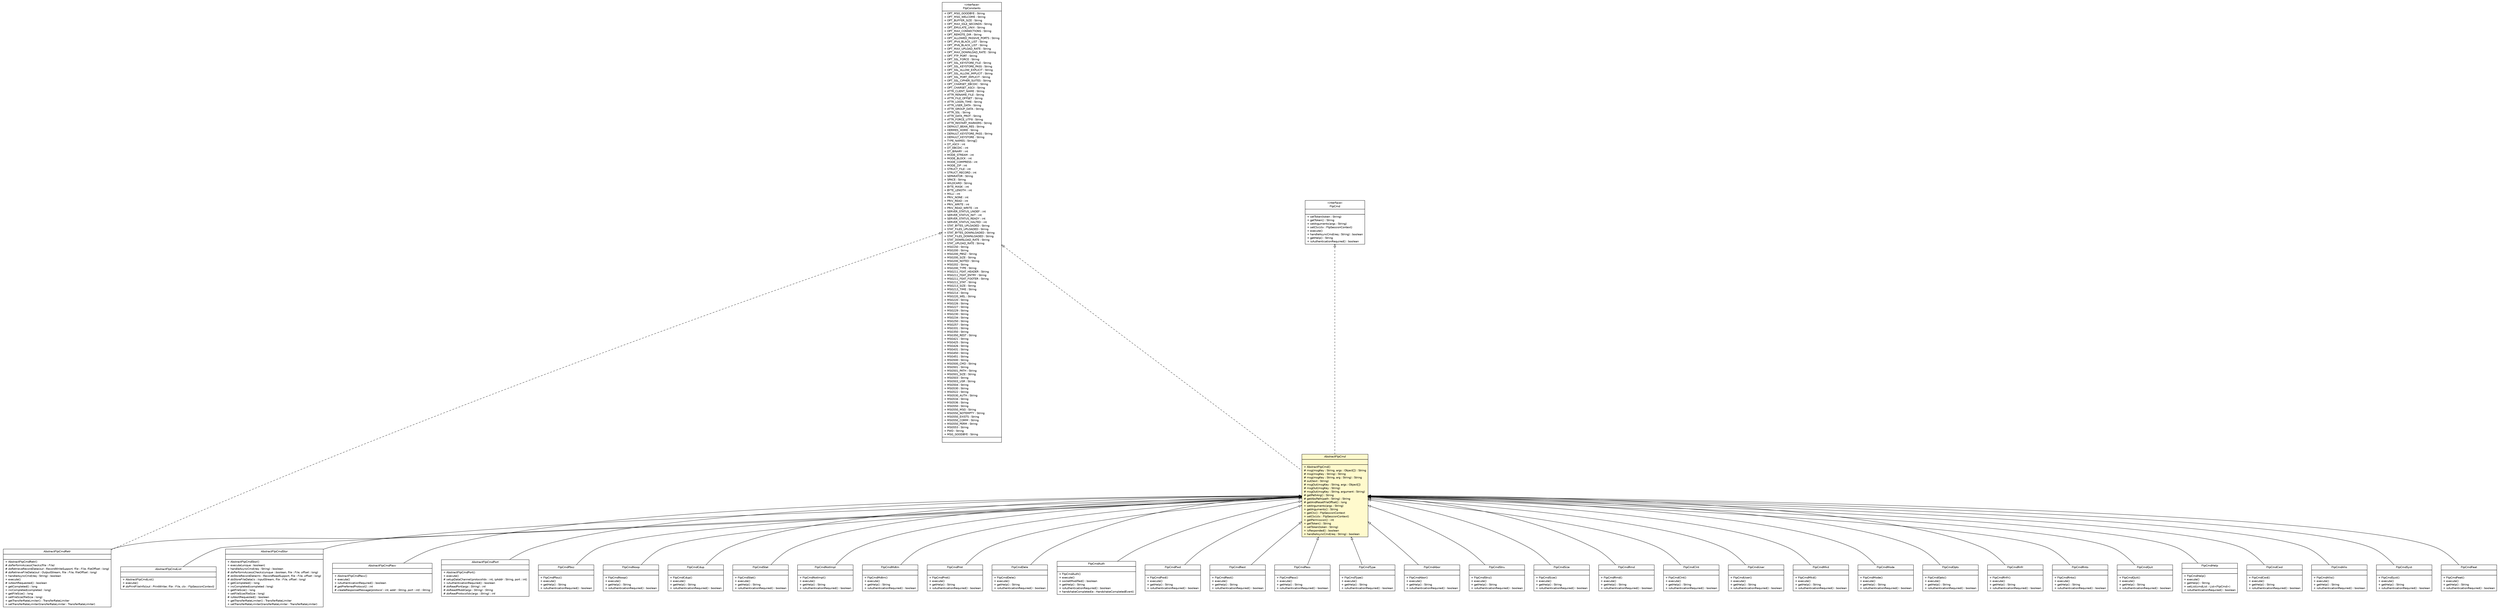 #!/usr/local/bin/dot
#
# Class diagram 
# Generated by UMLGraph version 5.1 (http://www.umlgraph.org/)
#

digraph G {
	edge [fontname="Helvetica",fontsize=10,labelfontname="Helvetica",labelfontsize=10];
	node [fontname="Helvetica",fontsize=10,shape=plaintext];
	nodesep=0.25;
	ranksep=0.5;
	// com.apporiented.hermesftp.common.FtpConstants
	c9858 [label=<<table title="com.apporiented.hermesftp.common.FtpConstants" border="0" cellborder="1" cellspacing="0" cellpadding="2" port="p" href="../common/FtpConstants.html">
		<tr><td><table border="0" cellspacing="0" cellpadding="1">
<tr><td align="center" balign="center"> &#171;interface&#187; </td></tr>
<tr><td align="center" balign="center"> FtpConstants </td></tr>
		</table></td></tr>
		<tr><td><table border="0" cellspacing="0" cellpadding="1">
<tr><td align="left" balign="left"> + OPT_MSG_GOODBYE : String </td></tr>
<tr><td align="left" balign="left"> + OPT_MSG_WELCOME : String </td></tr>
<tr><td align="left" balign="left"> + OPT_BUFFER_SIZE : String </td></tr>
<tr><td align="left" balign="left"> + OPT_MAX_IDLE_SECONDS : String </td></tr>
<tr><td align="left" balign="left"> + OPT_EMULATE_UNIX : String </td></tr>
<tr><td align="left" balign="left"> + OPT_MAX_CONNECTIONS : String </td></tr>
<tr><td align="left" balign="left"> + OPT_REMOTE_DIR : String </td></tr>
<tr><td align="left" balign="left"> + OPT_ALLOWED_PASSIVE_PORTS : String </td></tr>
<tr><td align="left" balign="left"> + OPT_IPV4_BLACK_LIST : String </td></tr>
<tr><td align="left" balign="left"> + OPT_IPV6_BLACK_LIST : String </td></tr>
<tr><td align="left" balign="left"> + OPT_MAX_UPLOAD_RATE : String </td></tr>
<tr><td align="left" balign="left"> + OPT_MAX_DOWNLOAD_RATE : String </td></tr>
<tr><td align="left" balign="left"> + OPT_FTP_PORT : String </td></tr>
<tr><td align="left" balign="left"> + OPT_SSL_FORCE : String </td></tr>
<tr><td align="left" balign="left"> + OPT_SSL_KEYSTORE_FILE : String </td></tr>
<tr><td align="left" balign="left"> + OPT_SSL_KEYSTORE_PASS : String </td></tr>
<tr><td align="left" balign="left"> + OPT_SSL_ALLOW_EXPLICIT : String </td></tr>
<tr><td align="left" balign="left"> + OPT_SSL_ALLOW_IMPLICIT : String </td></tr>
<tr><td align="left" balign="left"> + OPT_SSL_PORT_IMPLICIT : String </td></tr>
<tr><td align="left" balign="left"> + OPT_SSL_CIPHER_SUITES : String </td></tr>
<tr><td align="left" balign="left"> + OPT_CHARSET_EBCDIC : String </td></tr>
<tr><td align="left" balign="left"> + OPT_CHARSET_ASCII : String </td></tr>
<tr><td align="left" balign="left"> + ATTR_CLIENT_NAME : String </td></tr>
<tr><td align="left" balign="left"> + ATTR_RENAME_FILE : String </td></tr>
<tr><td align="left" balign="left"> + ATTR_FILE_OFFSET : String </td></tr>
<tr><td align="left" balign="left"> + ATTR_LOGIN_TIME : String </td></tr>
<tr><td align="left" balign="left"> + ATTR_USER_DATA : String </td></tr>
<tr><td align="left" balign="left"> + ATTR_GROUP_DATA : String </td></tr>
<tr><td align="left" balign="left"> + ATTR_SSL : String </td></tr>
<tr><td align="left" balign="left"> + ATTR_DATA_PROT : String </td></tr>
<tr><td align="left" balign="left"> + ATTR_FORCE_UTF8 : String </td></tr>
<tr><td align="left" balign="left"> + ATTR_RESTART_MARKERS : String </td></tr>
<tr><td align="left" balign="left"> + DEFAULT_BEAN_RES : String </td></tr>
<tr><td align="left" balign="left"> + HERMES_HOME : String </td></tr>
<tr><td align="left" balign="left"> + DEFAULT_KEYSTORE_PASS : String </td></tr>
<tr><td align="left" balign="left"> + DEFAULT_KEYSTORE : String </td></tr>
<tr><td align="left" balign="left"> + TYPE_NAMES : String[] </td></tr>
<tr><td align="left" balign="left"> + DT_ASCII : int </td></tr>
<tr><td align="left" balign="left"> + DT_EBCDIC : int </td></tr>
<tr><td align="left" balign="left"> + DT_BINARY : int </td></tr>
<tr><td align="left" balign="left"> + MODE_STREAM : int </td></tr>
<tr><td align="left" balign="left"> + MODE_BLOCK : int </td></tr>
<tr><td align="left" balign="left"> + MODE_COMPRESS : int </td></tr>
<tr><td align="left" balign="left"> + MODE_ZIP : int </td></tr>
<tr><td align="left" balign="left"> + STRUCT_FILE : int </td></tr>
<tr><td align="left" balign="left"> + STRUCT_RECORD : int </td></tr>
<tr><td align="left" balign="left"> + SEPARATOR : String </td></tr>
<tr><td align="left" balign="left"> + SPACE : String </td></tr>
<tr><td align="left" balign="left"> + WILDCARD : String </td></tr>
<tr><td align="left" balign="left"> + BYTE_MASK : int </td></tr>
<tr><td align="left" balign="left"> + BYTE_LENGTH : int </td></tr>
<tr><td align="left" balign="left"> + MILLI : int </td></tr>
<tr><td align="left" balign="left"> + PRIV_NONE : int </td></tr>
<tr><td align="left" balign="left"> + PRIV_READ : int </td></tr>
<tr><td align="left" balign="left"> + PRIV_WRITE : int </td></tr>
<tr><td align="left" balign="left"> + PRIV_READ_WRITE : int </td></tr>
<tr><td align="left" balign="left"> + SERVER_STATUS_UNDEF : int </td></tr>
<tr><td align="left" balign="left"> + SERVER_STATUS_INIT : int </td></tr>
<tr><td align="left" balign="left"> + SERVER_STATUS_READY : int </td></tr>
<tr><td align="left" balign="left"> + SERVER_STATUS_HALTED : int </td></tr>
<tr><td align="left" balign="left"> + STAT_BYTES_UPLOADED : String </td></tr>
<tr><td align="left" balign="left"> + STAT_FILES_UPLOADED : String </td></tr>
<tr><td align="left" balign="left"> + STAT_BYTES_DOWNLOADED : String </td></tr>
<tr><td align="left" balign="left"> + STAT_FILES_DOWNLOADED : String </td></tr>
<tr><td align="left" balign="left"> + STAT_DOWNLOAD_RATE : String </td></tr>
<tr><td align="left" balign="left"> + STAT_UPLOAD_RATE : String </td></tr>
<tr><td align="left" balign="left"> + MSG150 : String </td></tr>
<tr><td align="left" balign="left"> + MSG200 : String </td></tr>
<tr><td align="left" balign="left"> + MSG200_PBSZ : String </td></tr>
<tr><td align="left" balign="left"> + MSG200_SIZE : String </td></tr>
<tr><td align="left" balign="left"> + MSG200_NOTED : String </td></tr>
<tr><td align="left" balign="left"> + MSG202 : String </td></tr>
<tr><td align="left" balign="left"> + MSG200_TYPE : String </td></tr>
<tr><td align="left" balign="left"> + MSG211_FEAT_HEADER : String </td></tr>
<tr><td align="left" balign="left"> + MSG211_FEAT_ENTRY : String </td></tr>
<tr><td align="left" balign="left"> + MSG211_FEAT_FOOTER : String </td></tr>
<tr><td align="left" balign="left"> + MSG211_STAT : String </td></tr>
<tr><td align="left" balign="left"> + MSG213_SIZE : String </td></tr>
<tr><td align="left" balign="left"> + MSG213_TIME : String </td></tr>
<tr><td align="left" balign="left"> + MSG214 : String </td></tr>
<tr><td align="left" balign="left"> + MSG220_WEL : String </td></tr>
<tr><td align="left" balign="left"> + MSG220 : String </td></tr>
<tr><td align="left" balign="left"> + MSG226 : String </td></tr>
<tr><td align="left" balign="left"> + MSG227 : String </td></tr>
<tr><td align="left" balign="left"> + MSG229 : String </td></tr>
<tr><td align="left" balign="left"> + MSG230 : String </td></tr>
<tr><td align="left" balign="left"> + MSG234 : String </td></tr>
<tr><td align="left" balign="left"> + MSG250 : String </td></tr>
<tr><td align="left" balign="left"> + MSG257 : String </td></tr>
<tr><td align="left" balign="left"> + MSG331 : String </td></tr>
<tr><td align="left" balign="left"> + MSG350 : String </td></tr>
<tr><td align="left" balign="left"> + MSG350_REST : String </td></tr>
<tr><td align="left" balign="left"> + MSG421 : String </td></tr>
<tr><td align="left" balign="left"> + MSG425 : String </td></tr>
<tr><td align="left" balign="left"> + MSG426 : String </td></tr>
<tr><td align="left" balign="left"> + MSG431 : String </td></tr>
<tr><td align="left" balign="left"> + MSG450 : String </td></tr>
<tr><td align="left" balign="left"> + MSG451 : String </td></tr>
<tr><td align="left" balign="left"> + MSG500 : String </td></tr>
<tr><td align="left" balign="left"> + MSG500_CMD : String </td></tr>
<tr><td align="left" balign="left"> + MSG501 : String </td></tr>
<tr><td align="left" balign="left"> + MSG501_PATH : String </td></tr>
<tr><td align="left" balign="left"> + MSG501_SIZE : String </td></tr>
<tr><td align="left" balign="left"> + MSG503 : String </td></tr>
<tr><td align="left" balign="left"> + MSG503_USR : String </td></tr>
<tr><td align="left" balign="left"> + MSG504 : String </td></tr>
<tr><td align="left" balign="left"> + MSG530 : String </td></tr>
<tr><td align="left" balign="left"> + MSG522 : String </td></tr>
<tr><td align="left" balign="left"> + MSG530_AUTH : String </td></tr>
<tr><td align="left" balign="left"> + MSG534 : String </td></tr>
<tr><td align="left" balign="left"> + MSG536 : String </td></tr>
<tr><td align="left" balign="left"> + MSG550 : String </td></tr>
<tr><td align="left" balign="left"> + MSG550_MSG : String </td></tr>
<tr><td align="left" balign="left"> + MSG550_NOTEMPTY : String </td></tr>
<tr><td align="left" balign="left"> + MSG550_EXISTS : String </td></tr>
<tr><td align="left" balign="left"> + MSG550_COMM : String </td></tr>
<tr><td align="left" balign="left"> + MSG550_PERM : String </td></tr>
<tr><td align="left" balign="left"> + MSG553 : String </td></tr>
<tr><td align="left" balign="left"> + PWD : String </td></tr>
<tr><td align="left" balign="left"> + MSG_GOODBYE : String </td></tr>
		</table></td></tr>
		<tr><td><table border="0" cellspacing="0" cellpadding="1">
<tr><td align="left" balign="left">  </td></tr>
		</table></td></tr>
		</table>>, fontname="Helvetica", fontcolor="black", fontsize=10.0];
	// com.apporiented.hermesftp.cmd.AbstractFtpCmdList
	c9888 [label=<<table title="com.apporiented.hermesftp.cmd.AbstractFtpCmdList" border="0" cellborder="1" cellspacing="0" cellpadding="2" port="p" href="./AbstractFtpCmdList.html">
		<tr><td><table border="0" cellspacing="0" cellpadding="1">
<tr><td align="center" balign="center"><font face="Helvetica-Oblique"> AbstractFtpCmdList </font></td></tr>
		</table></td></tr>
		<tr><td><table border="0" cellspacing="0" cellpadding="1">
<tr><td align="left" balign="left">  </td></tr>
		</table></td></tr>
		<tr><td><table border="0" cellspacing="0" cellpadding="1">
<tr><td align="left" balign="left"> + AbstractFtpCmdList() </td></tr>
<tr><td align="left" balign="left"> + execute() </td></tr>
<tr><td align="left" balign="left"><font face="Helvetica-Oblique" point-size="10.0"> # doPrintFileInfo(out : PrintWriter, file : File, ctx : FtpSessionContext) </font></td></tr>
		</table></td></tr>
		</table>>, fontname="Helvetica", fontcolor="black", fontsize=10.0];
	// com.apporiented.hermesftp.cmd.FtpCmd
	c9891 [label=<<table title="com.apporiented.hermesftp.cmd.FtpCmd" border="0" cellborder="1" cellspacing="0" cellpadding="2" port="p" href="./FtpCmd.html">
		<tr><td><table border="0" cellspacing="0" cellpadding="1">
<tr><td align="center" balign="center"> &#171;interface&#187; </td></tr>
<tr><td align="center" balign="center"> FtpCmd </td></tr>
		</table></td></tr>
		<tr><td><table border="0" cellspacing="0" cellpadding="1">
<tr><td align="left" balign="left">  </td></tr>
		</table></td></tr>
		<tr><td><table border="0" cellspacing="0" cellpadding="1">
<tr><td align="left" balign="left"> + setToken(token : String) </td></tr>
<tr><td align="left" balign="left"> + getToken() : String </td></tr>
<tr><td align="left" balign="left"> + setArguments(args : String) </td></tr>
<tr><td align="left" balign="left"> + setCtx(ctx : FtpSessionContext) </td></tr>
<tr><td align="left" balign="left"> + execute() </td></tr>
<tr><td align="left" balign="left"> + handleAsyncCmd(req : String) : boolean </td></tr>
<tr><td align="left" balign="left"> + getHelp() : String </td></tr>
<tr><td align="left" balign="left"> + isAuthenticationRequired() : boolean </td></tr>
		</table></td></tr>
		</table>>, fontname="Helvetica", fontcolor="black", fontsize=10.0];
	// com.apporiented.hermesftp.cmd.AbstractFtpCmdRetr
	c9893 [label=<<table title="com.apporiented.hermesftp.cmd.AbstractFtpCmdRetr" border="0" cellborder="1" cellspacing="0" cellpadding="2" port="p" href="./AbstractFtpCmdRetr.html">
		<tr><td><table border="0" cellspacing="0" cellpadding="1">
<tr><td align="center" balign="center"><font face="Helvetica-Oblique"> AbstractFtpCmdRetr </font></td></tr>
		</table></td></tr>
		<tr><td><table border="0" cellspacing="0" cellpadding="1">
<tr><td align="left" balign="left">  </td></tr>
		</table></td></tr>
		<tr><td><table border="0" cellspacing="0" cellpadding="1">
<tr><td align="left" balign="left"> + AbstractFtpCmdRetr() </td></tr>
<tr><td align="left" balign="left"><font face="Helvetica-Oblique" point-size="10.0"> # doPerformAccessChecks(file : File) </font></td></tr>
<tr><td align="left" balign="left"><font face="Helvetica-Oblique" point-size="10.0"> # doRetrieveRecordData(out : RecordWriteSupport, file : File, fileOffset : long) </font></td></tr>
<tr><td align="left" balign="left"><font face="Helvetica-Oblique" point-size="10.0"> # doRetrieveFileData(out : OutputStream, file : File, fileOffset : long) </font></td></tr>
<tr><td align="left" balign="left"> + handleAsyncCmd(req : String) : boolean </td></tr>
<tr><td align="left" balign="left"> + execute() </td></tr>
<tr><td align="left" balign="left"> # isAbortRequested() : boolean </td></tr>
<tr><td align="left" balign="left"> + getCompleted() : long </td></tr>
<tr><td align="left" balign="left"> + incCompleted(completed : long) </td></tr>
<tr><td align="left" balign="left"> + getFileSize() : long </td></tr>
<tr><td align="left" balign="left"> + setFileSize(fileSize : long) </td></tr>
<tr><td align="left" balign="left"> + getTransferRateLimiter() : TransferRateLimiter </td></tr>
<tr><td align="left" balign="left"> + setTransferRateLimiter(transferRateLimiter : TransferRateLimiter) </td></tr>
		</table></td></tr>
		</table>>, fontname="Helvetica", fontcolor="black", fontsize=10.0];
	// com.apporiented.hermesftp.cmd.AbstractFtpCmd
	c9894 [label=<<table title="com.apporiented.hermesftp.cmd.AbstractFtpCmd" border="0" cellborder="1" cellspacing="0" cellpadding="2" port="p" bgcolor="lemonChiffon" href="./AbstractFtpCmd.html">
		<tr><td><table border="0" cellspacing="0" cellpadding="1">
<tr><td align="center" balign="center"><font face="Helvetica-Oblique"> AbstractFtpCmd </font></td></tr>
		</table></td></tr>
		<tr><td><table border="0" cellspacing="0" cellpadding="1">
<tr><td align="left" balign="left">  </td></tr>
		</table></td></tr>
		<tr><td><table border="0" cellspacing="0" cellpadding="1">
<tr><td align="left" balign="left"> + AbstractFtpCmd() </td></tr>
<tr><td align="left" balign="left"> # msg(msgKey : String, args : Object[]) : String </td></tr>
<tr><td align="left" balign="left"> # msg(msgKey : String) : String </td></tr>
<tr><td align="left" balign="left"> # msg(msgKey : String, arg : String) : String </td></tr>
<tr><td align="left" balign="left"> # out(text : String) </td></tr>
<tr><td align="left" balign="left"> # msgOut(msgKey : String, args : Object[]) </td></tr>
<tr><td align="left" balign="left"> # msgOut(msgKey : String) </td></tr>
<tr><td align="left" balign="left"> # msgOut(msgKey : String, argument : String) </td></tr>
<tr><td align="left" balign="left"> # getPathArg() : String </td></tr>
<tr><td align="left" balign="left"> # getAbsPath(path : String) : String </td></tr>
<tr><td align="left" balign="left"> # getAndResetFileOffset() : long </td></tr>
<tr><td align="left" balign="left"> + setArguments(args : String) </td></tr>
<tr><td align="left" balign="left"> + getArguments() : String </td></tr>
<tr><td align="left" balign="left"> + getCtx() : FtpSessionContext </td></tr>
<tr><td align="left" balign="left"> + setCtx(ctx : FtpSessionContext) </td></tr>
<tr><td align="left" balign="left"> + getPermission() : int </td></tr>
<tr><td align="left" balign="left"> + getToken() : String </td></tr>
<tr><td align="left" balign="left"> + setToken(token : String) </td></tr>
<tr><td align="left" balign="left"> + isResponded() : boolean </td></tr>
<tr><td align="left" balign="left"> + handleAsyncCmd(req : String) : boolean </td></tr>
		</table></td></tr>
		</table>>, fontname="Helvetica", fontcolor="black", fontsize=10.0];
	// com.apporiented.hermesftp.cmd.AbstractFtpCmdStor
	c9895 [label=<<table title="com.apporiented.hermesftp.cmd.AbstractFtpCmdStor" border="0" cellborder="1" cellspacing="0" cellpadding="2" port="p" href="./AbstractFtpCmdStor.html">
		<tr><td><table border="0" cellspacing="0" cellpadding="1">
<tr><td align="center" balign="center"><font face="Helvetica-Oblique"> AbstractFtpCmdStor </font></td></tr>
		</table></td></tr>
		<tr><td><table border="0" cellspacing="0" cellpadding="1">
<tr><td align="left" balign="left">  </td></tr>
		</table></td></tr>
		<tr><td><table border="0" cellspacing="0" cellpadding="1">
<tr><td align="left" balign="left"> + AbstractFtpCmdStor() </td></tr>
<tr><td align="left" balign="left"> + execute(unique : boolean) </td></tr>
<tr><td align="left" balign="left"> + handleAsyncCmd(req : String) : boolean </td></tr>
<tr><td align="left" balign="left"><font face="Helvetica-Oblique" point-size="10.0"> # doPerformAccessChecks(unique : boolean, file : File, offset : long) </font></td></tr>
<tr><td align="left" balign="left"><font face="Helvetica-Oblique" point-size="10.0"> # doStoreRecordData(rrs : RecordReadSupport, file : File, offset : long) </font></td></tr>
<tr><td align="left" balign="left"><font face="Helvetica-Oblique" point-size="10.0"> # doStoreFileData(is : InputStream, file : File, offset : long) </font></td></tr>
<tr><td align="left" balign="left"> + getCompleted() : long </td></tr>
<tr><td align="left" balign="left"> + incCompleted(completed : long) </td></tr>
<tr><td align="left" balign="left"> + getFileSize() : long </td></tr>
<tr><td align="left" balign="left"> + setFileSize(fileSize : long) </td></tr>
<tr><td align="left" balign="left"> # isAbortRequested() : boolean </td></tr>
<tr><td align="left" balign="left"> + getTransferRateLimiter() : TransferRateLimiter </td></tr>
<tr><td align="left" balign="left"> + setTransferRateLimiter(transferRateLimiter : TransferRateLimiter) </td></tr>
		</table></td></tr>
		</table>>, fontname="Helvetica", fontcolor="black", fontsize=10.0];
	// com.apporiented.hermesftp.cmd.AbstractFtpCmdPasv
	c9896 [label=<<table title="com.apporiented.hermesftp.cmd.AbstractFtpCmdPasv" border="0" cellborder="1" cellspacing="0" cellpadding="2" port="p" href="./AbstractFtpCmdPasv.html">
		<tr><td><table border="0" cellspacing="0" cellpadding="1">
<tr><td align="center" balign="center"><font face="Helvetica-Oblique"> AbstractFtpCmdPasv </font></td></tr>
		</table></td></tr>
		<tr><td><table border="0" cellspacing="0" cellpadding="1">
<tr><td align="left" balign="left">  </td></tr>
		</table></td></tr>
		<tr><td><table border="0" cellspacing="0" cellpadding="1">
<tr><td align="left" balign="left"> + AbstractFtpCmdPasv() </td></tr>
<tr><td align="left" balign="left"> + execute() </td></tr>
<tr><td align="left" balign="left"> + isAuthenticationRequired() : boolean </td></tr>
<tr><td align="left" balign="left"><font face="Helvetica-Oblique" point-size="10.0"> # getPreferredProtocol() : int </font></td></tr>
<tr><td align="left" balign="left"><font face="Helvetica-Oblique" point-size="10.0"> # createResponseMessage(protocol : int, addr : String, port : int) : String </font></td></tr>
		</table></td></tr>
		</table>>, fontname="Helvetica", fontcolor="black", fontsize=10.0];
	// com.apporiented.hermesftp.cmd.AbstractFtpCmdPort
	c9898 [label=<<table title="com.apporiented.hermesftp.cmd.AbstractFtpCmdPort" border="0" cellborder="1" cellspacing="0" cellpadding="2" port="p" href="./AbstractFtpCmdPort.html">
		<tr><td><table border="0" cellspacing="0" cellpadding="1">
<tr><td align="center" balign="center"><font face="Helvetica-Oblique"> AbstractFtpCmdPort </font></td></tr>
		</table></td></tr>
		<tr><td><table border="0" cellspacing="0" cellpadding="1">
<tr><td align="left" balign="left">  </td></tr>
		</table></td></tr>
		<tr><td><table border="0" cellspacing="0" cellpadding="1">
<tr><td align="left" balign="left"> + AbstractFtpCmdPort() </td></tr>
<tr><td align="left" balign="left"> + execute() </td></tr>
<tr><td align="left" balign="left"> # setupDataChannel(protocolIdx : int, ipAddr : String, port : int) </td></tr>
<tr><td align="left" balign="left"> + isAuthenticationRequired() : boolean </td></tr>
<tr><td align="left" balign="left"><font face="Helvetica-Oblique" point-size="10.0"> # doReadPort(args : String) : int </font></td></tr>
<tr><td align="left" balign="left"><font face="Helvetica-Oblique" point-size="10.0"> # doReadIPAddr(args : String) : String </font></td></tr>
<tr><td align="left" balign="left"><font face="Helvetica-Oblique" point-size="10.0"> # doReadProtocolIdx(args : String) : int </font></td></tr>
		</table></td></tr>
		</table>>, fontname="Helvetica", fontcolor="black", fontsize=10.0];
	// com.apporiented.hermesftp.cmd.impl.FtpCmdPbsz
	c9900 [label=<<table title="com.apporiented.hermesftp.cmd.impl.FtpCmdPbsz" border="0" cellborder="1" cellspacing="0" cellpadding="2" port="p" href="./impl/FtpCmdPbsz.html">
		<tr><td><table border="0" cellspacing="0" cellpadding="1">
<tr><td align="center" balign="center"> FtpCmdPbsz </td></tr>
		</table></td></tr>
		<tr><td><table border="0" cellspacing="0" cellpadding="1">
<tr><td align="left" balign="left">  </td></tr>
		</table></td></tr>
		<tr><td><table border="0" cellspacing="0" cellpadding="1">
<tr><td align="left" balign="left"> + FtpCmdPbsz() </td></tr>
<tr><td align="left" balign="left"> + execute() </td></tr>
<tr><td align="left" balign="left"> + getHelp() : String </td></tr>
<tr><td align="left" balign="left"> + isAuthenticationRequired() : boolean </td></tr>
		</table></td></tr>
		</table>>, fontname="Helvetica", fontcolor="black", fontsize=10.0];
	// com.apporiented.hermesftp.cmd.impl.FtpCmdNoop
	c9903 [label=<<table title="com.apporiented.hermesftp.cmd.impl.FtpCmdNoop" border="0" cellborder="1" cellspacing="0" cellpadding="2" port="p" href="./impl/FtpCmdNoop.html">
		<tr><td><table border="0" cellspacing="0" cellpadding="1">
<tr><td align="center" balign="center"> FtpCmdNoop </td></tr>
		</table></td></tr>
		<tr><td><table border="0" cellspacing="0" cellpadding="1">
<tr><td align="left" balign="left">  </td></tr>
		</table></td></tr>
		<tr><td><table border="0" cellspacing="0" cellpadding="1">
<tr><td align="left" balign="left"> + FtpCmdNoop() </td></tr>
<tr><td align="left" balign="left"> + execute() </td></tr>
<tr><td align="left" balign="left"> + getHelp() : String </td></tr>
<tr><td align="left" balign="left"> + isAuthenticationRequired() : boolean </td></tr>
		</table></td></tr>
		</table>>, fontname="Helvetica", fontcolor="black", fontsize=10.0];
	// com.apporiented.hermesftp.cmd.impl.FtpCmdCdup
	c9904 [label=<<table title="com.apporiented.hermesftp.cmd.impl.FtpCmdCdup" border="0" cellborder="1" cellspacing="0" cellpadding="2" port="p" href="./impl/FtpCmdCdup.html">
		<tr><td><table border="0" cellspacing="0" cellpadding="1">
<tr><td align="center" balign="center"> FtpCmdCdup </td></tr>
		</table></td></tr>
		<tr><td><table border="0" cellspacing="0" cellpadding="1">
<tr><td align="left" balign="left">  </td></tr>
		</table></td></tr>
		<tr><td><table border="0" cellspacing="0" cellpadding="1">
<tr><td align="left" balign="left"> + FtpCmdCdup() </td></tr>
<tr><td align="left" balign="left"> + execute() </td></tr>
<tr><td align="left" balign="left"> + getHelp() : String </td></tr>
<tr><td align="left" balign="left"> + isAuthenticationRequired() : boolean </td></tr>
		</table></td></tr>
		</table>>, fontname="Helvetica", fontcolor="black", fontsize=10.0];
	// com.apporiented.hermesftp.cmd.impl.FtpCmdStat
	c9905 [label=<<table title="com.apporiented.hermesftp.cmd.impl.FtpCmdStat" border="0" cellborder="1" cellspacing="0" cellpadding="2" port="p" href="./impl/FtpCmdStat.html">
		<tr><td><table border="0" cellspacing="0" cellpadding="1">
<tr><td align="center" balign="center"> FtpCmdStat </td></tr>
		</table></td></tr>
		<tr><td><table border="0" cellspacing="0" cellpadding="1">
<tr><td align="left" balign="left">  </td></tr>
		</table></td></tr>
		<tr><td><table border="0" cellspacing="0" cellpadding="1">
<tr><td align="left" balign="left"> + FtpCmdStat() </td></tr>
<tr><td align="left" balign="left"> + execute() </td></tr>
<tr><td align="left" balign="left"> + getHelp() : String </td></tr>
<tr><td align="left" balign="left"> + isAuthenticationRequired() : boolean </td></tr>
		</table></td></tr>
		</table>>, fontname="Helvetica", fontcolor="black", fontsize=10.0];
	// com.apporiented.hermesftp.cmd.impl.FtpCmdNotImpl
	c9906 [label=<<table title="com.apporiented.hermesftp.cmd.impl.FtpCmdNotImpl" border="0" cellborder="1" cellspacing="0" cellpadding="2" port="p" href="./impl/FtpCmdNotImpl.html">
		<tr><td><table border="0" cellspacing="0" cellpadding="1">
<tr><td align="center" balign="center"> FtpCmdNotImpl </td></tr>
		</table></td></tr>
		<tr><td><table border="0" cellspacing="0" cellpadding="1">
<tr><td align="left" balign="left">  </td></tr>
		</table></td></tr>
		<tr><td><table border="0" cellspacing="0" cellpadding="1">
<tr><td align="left" balign="left"> + FtpCmdNotImpl() </td></tr>
<tr><td align="left" balign="left"> + execute() </td></tr>
<tr><td align="left" balign="left"> + getHelp() : String </td></tr>
<tr><td align="left" balign="left"> + isAuthenticationRequired() : boolean </td></tr>
		</table></td></tr>
		</table>>, fontname="Helvetica", fontcolor="black", fontsize=10.0];
	// com.apporiented.hermesftp.cmd.impl.FtpCmdMdtm
	c9907 [label=<<table title="com.apporiented.hermesftp.cmd.impl.FtpCmdMdtm" border="0" cellborder="1" cellspacing="0" cellpadding="2" port="p" href="./impl/FtpCmdMdtm.html">
		<tr><td><table border="0" cellspacing="0" cellpadding="1">
<tr><td align="center" balign="center"> FtpCmdMdtm </td></tr>
		</table></td></tr>
		<tr><td><table border="0" cellspacing="0" cellpadding="1">
<tr><td align="left" balign="left">  </td></tr>
		</table></td></tr>
		<tr><td><table border="0" cellspacing="0" cellpadding="1">
<tr><td align="left" balign="left"> + FtpCmdMdtm() </td></tr>
<tr><td align="left" balign="left"> + execute() </td></tr>
<tr><td align="left" balign="left"> + getHelp() : String </td></tr>
<tr><td align="left" balign="left"> + isAuthenticationRequired() : boolean </td></tr>
		</table></td></tr>
		</table>>, fontname="Helvetica", fontcolor="black", fontsize=10.0];
	// com.apporiented.hermesftp.cmd.impl.FtpCmdProt
	c9908 [label=<<table title="com.apporiented.hermesftp.cmd.impl.FtpCmdProt" border="0" cellborder="1" cellspacing="0" cellpadding="2" port="p" href="./impl/FtpCmdProt.html">
		<tr><td><table border="0" cellspacing="0" cellpadding="1">
<tr><td align="center" balign="center"> FtpCmdProt </td></tr>
		</table></td></tr>
		<tr><td><table border="0" cellspacing="0" cellpadding="1">
<tr><td align="left" balign="left">  </td></tr>
		</table></td></tr>
		<tr><td><table border="0" cellspacing="0" cellpadding="1">
<tr><td align="left" balign="left"> + FtpCmdProt() </td></tr>
<tr><td align="left" balign="left"> + execute() </td></tr>
<tr><td align="left" balign="left"> + getHelp() : String </td></tr>
<tr><td align="left" balign="left"> + isAuthenticationRequired() : boolean </td></tr>
		</table></td></tr>
		</table>>, fontname="Helvetica", fontcolor="black", fontsize=10.0];
	// com.apporiented.hermesftp.cmd.impl.FtpCmdDele
	c9909 [label=<<table title="com.apporiented.hermesftp.cmd.impl.FtpCmdDele" border="0" cellborder="1" cellspacing="0" cellpadding="2" port="p" href="./impl/FtpCmdDele.html">
		<tr><td><table border="0" cellspacing="0" cellpadding="1">
<tr><td align="center" balign="center"> FtpCmdDele </td></tr>
		</table></td></tr>
		<tr><td><table border="0" cellspacing="0" cellpadding="1">
<tr><td align="left" balign="left">  </td></tr>
		</table></td></tr>
		<tr><td><table border="0" cellspacing="0" cellpadding="1">
<tr><td align="left" balign="left"> + FtpCmdDele() </td></tr>
<tr><td align="left" balign="left"> + execute() </td></tr>
<tr><td align="left" balign="left"> + getHelp() : String </td></tr>
<tr><td align="left" balign="left"> + isAuthenticationRequired() : boolean </td></tr>
		</table></td></tr>
		</table>>, fontname="Helvetica", fontcolor="black", fontsize=10.0];
	// com.apporiented.hermesftp.cmd.impl.FtpCmdAuth
	c9910 [label=<<table title="com.apporiented.hermesftp.cmd.impl.FtpCmdAuth" border="0" cellborder="1" cellspacing="0" cellpadding="2" port="p" href="./impl/FtpCmdAuth.html">
		<tr><td><table border="0" cellspacing="0" cellpadding="1">
<tr><td align="center" balign="center"> FtpCmdAuth </td></tr>
		</table></td></tr>
		<tr><td><table border="0" cellspacing="0" cellpadding="1">
<tr><td align="left" balign="left">  </td></tr>
		</table></td></tr>
		<tr><td><table border="0" cellspacing="0" cellpadding="1">
<tr><td align="left" balign="left"> + FtpCmdAuth() </td></tr>
<tr><td align="left" balign="left"> + execute() </td></tr>
<tr><td align="left" balign="left"> + socketModified() : boolean </td></tr>
<tr><td align="left" balign="left"> + getHelp() : String </td></tr>
<tr><td align="left" balign="left"> + isAuthenticationRequired() : boolean </td></tr>
<tr><td align="left" balign="left"> + handshakeCompleted(e : HandshakeCompletedEvent) </td></tr>
		</table></td></tr>
		</table>>, fontname="Helvetica", fontcolor="black", fontsize=10.0];
	// com.apporiented.hermesftp.cmd.impl.FtpCmdPwd
	c9913 [label=<<table title="com.apporiented.hermesftp.cmd.impl.FtpCmdPwd" border="0" cellborder="1" cellspacing="0" cellpadding="2" port="p" href="./impl/FtpCmdPwd.html">
		<tr><td><table border="0" cellspacing="0" cellpadding="1">
<tr><td align="center" balign="center"> FtpCmdPwd </td></tr>
		</table></td></tr>
		<tr><td><table border="0" cellspacing="0" cellpadding="1">
<tr><td align="left" balign="left">  </td></tr>
		</table></td></tr>
		<tr><td><table border="0" cellspacing="0" cellpadding="1">
<tr><td align="left" balign="left"> + FtpCmdPwd() </td></tr>
<tr><td align="left" balign="left"> + execute() </td></tr>
<tr><td align="left" balign="left"> + getHelp() : String </td></tr>
<tr><td align="left" balign="left"> + isAuthenticationRequired() : boolean </td></tr>
		</table></td></tr>
		</table>>, fontname="Helvetica", fontcolor="black", fontsize=10.0];
	// com.apporiented.hermesftp.cmd.impl.FtpCmdRest
	c9914 [label=<<table title="com.apporiented.hermesftp.cmd.impl.FtpCmdRest" border="0" cellborder="1" cellspacing="0" cellpadding="2" port="p" href="./impl/FtpCmdRest.html">
		<tr><td><table border="0" cellspacing="0" cellpadding="1">
<tr><td align="center" balign="center"> FtpCmdRest </td></tr>
		</table></td></tr>
		<tr><td><table border="0" cellspacing="0" cellpadding="1">
<tr><td align="left" balign="left">  </td></tr>
		</table></td></tr>
		<tr><td><table border="0" cellspacing="0" cellpadding="1">
<tr><td align="left" balign="left"> + FtpCmdRest() </td></tr>
<tr><td align="left" balign="left"> + execute() </td></tr>
<tr><td align="left" balign="left"> + getHelp() : String </td></tr>
<tr><td align="left" balign="left"> + isAuthenticationRequired() : boolean </td></tr>
		</table></td></tr>
		</table>>, fontname="Helvetica", fontcolor="black", fontsize=10.0];
	// com.apporiented.hermesftp.cmd.impl.FtpCmdPass
	c9915 [label=<<table title="com.apporiented.hermesftp.cmd.impl.FtpCmdPass" border="0" cellborder="1" cellspacing="0" cellpadding="2" port="p" href="./impl/FtpCmdPass.html">
		<tr><td><table border="0" cellspacing="0" cellpadding="1">
<tr><td align="center" balign="center"> FtpCmdPass </td></tr>
		</table></td></tr>
		<tr><td><table border="0" cellspacing="0" cellpadding="1">
<tr><td align="left" balign="left">  </td></tr>
		</table></td></tr>
		<tr><td><table border="0" cellspacing="0" cellpadding="1">
<tr><td align="left" balign="left"> + FtpCmdPass() </td></tr>
<tr><td align="left" balign="left"> + execute() </td></tr>
<tr><td align="left" balign="left"> + getHelp() : String </td></tr>
<tr><td align="left" balign="left"> + isAuthenticationRequired() : boolean </td></tr>
		</table></td></tr>
		</table>>, fontname="Helvetica", fontcolor="black", fontsize=10.0];
	// com.apporiented.hermesftp.cmd.impl.FtpCmdType
	c9916 [label=<<table title="com.apporiented.hermesftp.cmd.impl.FtpCmdType" border="0" cellborder="1" cellspacing="0" cellpadding="2" port="p" href="./impl/FtpCmdType.html">
		<tr><td><table border="0" cellspacing="0" cellpadding="1">
<tr><td align="center" balign="center"> FtpCmdType </td></tr>
		</table></td></tr>
		<tr><td><table border="0" cellspacing="0" cellpadding="1">
<tr><td align="left" balign="left">  </td></tr>
		</table></td></tr>
		<tr><td><table border="0" cellspacing="0" cellpadding="1">
<tr><td align="left" balign="left"> + FtpCmdType() </td></tr>
<tr><td align="left" balign="left"> + execute() </td></tr>
<tr><td align="left" balign="left"> + getHelp() : String </td></tr>
<tr><td align="left" balign="left"> + isAuthenticationRequired() : boolean </td></tr>
		</table></td></tr>
		</table>>, fontname="Helvetica", fontcolor="black", fontsize=10.0];
	// com.apporiented.hermesftp.cmd.impl.FtpCmdAbor
	c9917 [label=<<table title="com.apporiented.hermesftp.cmd.impl.FtpCmdAbor" border="0" cellborder="1" cellspacing="0" cellpadding="2" port="p" href="./impl/FtpCmdAbor.html">
		<tr><td><table border="0" cellspacing="0" cellpadding="1">
<tr><td align="center" balign="center"> FtpCmdAbor </td></tr>
		</table></td></tr>
		<tr><td><table border="0" cellspacing="0" cellpadding="1">
<tr><td align="left" balign="left">  </td></tr>
		</table></td></tr>
		<tr><td><table border="0" cellspacing="0" cellpadding="1">
<tr><td align="left" balign="left"> + FtpCmdAbor() </td></tr>
<tr><td align="left" balign="left"> + execute() </td></tr>
<tr><td align="left" balign="left"> + getHelp() : String </td></tr>
<tr><td align="left" balign="left"> + isAuthenticationRequired() : boolean </td></tr>
		</table></td></tr>
		</table>>, fontname="Helvetica", fontcolor="black", fontsize=10.0];
	// com.apporiented.hermesftp.cmd.impl.FtpCmdStru
	c9918 [label=<<table title="com.apporiented.hermesftp.cmd.impl.FtpCmdStru" border="0" cellborder="1" cellspacing="0" cellpadding="2" port="p" href="./impl/FtpCmdStru.html">
		<tr><td><table border="0" cellspacing="0" cellpadding="1">
<tr><td align="center" balign="center"> FtpCmdStru </td></tr>
		</table></td></tr>
		<tr><td><table border="0" cellspacing="0" cellpadding="1">
<tr><td align="left" balign="left">  </td></tr>
		</table></td></tr>
		<tr><td><table border="0" cellspacing="0" cellpadding="1">
<tr><td align="left" balign="left"> + FtpCmdStru() </td></tr>
<tr><td align="left" balign="left"> + execute() </td></tr>
<tr><td align="left" balign="left"> + getHelp() : String </td></tr>
<tr><td align="left" balign="left"> + isAuthenticationRequired() : boolean </td></tr>
		</table></td></tr>
		</table>>, fontname="Helvetica", fontcolor="black", fontsize=10.0];
	// com.apporiented.hermesftp.cmd.impl.FtpCmdSize
	c9919 [label=<<table title="com.apporiented.hermesftp.cmd.impl.FtpCmdSize" border="0" cellborder="1" cellspacing="0" cellpadding="2" port="p" href="./impl/FtpCmdSize.html">
		<tr><td><table border="0" cellspacing="0" cellpadding="1">
<tr><td align="center" balign="center"> FtpCmdSize </td></tr>
		</table></td></tr>
		<tr><td><table border="0" cellspacing="0" cellpadding="1">
<tr><td align="left" balign="left">  </td></tr>
		</table></td></tr>
		<tr><td><table border="0" cellspacing="0" cellpadding="1">
<tr><td align="left" balign="left"> + FtpCmdSize() </td></tr>
<tr><td align="left" balign="left"> + execute() </td></tr>
<tr><td align="left" balign="left"> + getHelp() : String </td></tr>
<tr><td align="left" balign="left"> + isAuthenticationRequired() : boolean </td></tr>
		</table></td></tr>
		</table>>, fontname="Helvetica", fontcolor="black", fontsize=10.0];
	// com.apporiented.hermesftp.cmd.impl.FtpCmdRmd
	c9920 [label=<<table title="com.apporiented.hermesftp.cmd.impl.FtpCmdRmd" border="0" cellborder="1" cellspacing="0" cellpadding="2" port="p" href="./impl/FtpCmdRmd.html">
		<tr><td><table border="0" cellspacing="0" cellpadding="1">
<tr><td align="center" balign="center"> FtpCmdRmd </td></tr>
		</table></td></tr>
		<tr><td><table border="0" cellspacing="0" cellpadding="1">
<tr><td align="left" balign="left">  </td></tr>
		</table></td></tr>
		<tr><td><table border="0" cellspacing="0" cellpadding="1">
<tr><td align="left" balign="left"> + FtpCmdRmd() </td></tr>
<tr><td align="left" balign="left"> + execute() </td></tr>
<tr><td align="left" balign="left"> + getHelp() : String </td></tr>
<tr><td align="left" balign="left"> + isAuthenticationRequired() : boolean </td></tr>
		</table></td></tr>
		</table>>, fontname="Helvetica", fontcolor="black", fontsize=10.0];
	// com.apporiented.hermesftp.cmd.impl.FtpCmdClnt
	c9921 [label=<<table title="com.apporiented.hermesftp.cmd.impl.FtpCmdClnt" border="0" cellborder="1" cellspacing="0" cellpadding="2" port="p" href="./impl/FtpCmdClnt.html">
		<tr><td><table border="0" cellspacing="0" cellpadding="1">
<tr><td align="center" balign="center"> FtpCmdClnt </td></tr>
		</table></td></tr>
		<tr><td><table border="0" cellspacing="0" cellpadding="1">
<tr><td align="left" balign="left">  </td></tr>
		</table></td></tr>
		<tr><td><table border="0" cellspacing="0" cellpadding="1">
<tr><td align="left" balign="left"> + FtpCmdClnt() </td></tr>
<tr><td align="left" balign="left"> + execute() </td></tr>
<tr><td align="left" balign="left"> + getHelp() : String </td></tr>
<tr><td align="left" balign="left"> + isAuthenticationRequired() : boolean </td></tr>
		</table></td></tr>
		</table>>, fontname="Helvetica", fontcolor="black", fontsize=10.0];
	// com.apporiented.hermesftp.cmd.impl.FtpCmdUser
	c9922 [label=<<table title="com.apporiented.hermesftp.cmd.impl.FtpCmdUser" border="0" cellborder="1" cellspacing="0" cellpadding="2" port="p" href="./impl/FtpCmdUser.html">
		<tr><td><table border="0" cellspacing="0" cellpadding="1">
<tr><td align="center" balign="center"> FtpCmdUser </td></tr>
		</table></td></tr>
		<tr><td><table border="0" cellspacing="0" cellpadding="1">
<tr><td align="left" balign="left">  </td></tr>
		</table></td></tr>
		<tr><td><table border="0" cellspacing="0" cellpadding="1">
<tr><td align="left" balign="left"> + FtpCmdUser() </td></tr>
<tr><td align="left" balign="left"> + execute() </td></tr>
<tr><td align="left" balign="left"> + getHelp() : String </td></tr>
<tr><td align="left" balign="left"> + isAuthenticationRequired() : boolean </td></tr>
		</table></td></tr>
		</table>>, fontname="Helvetica", fontcolor="black", fontsize=10.0];
	// com.apporiented.hermesftp.cmd.impl.FtpCmdMkd
	c9924 [label=<<table title="com.apporiented.hermesftp.cmd.impl.FtpCmdMkd" border="0" cellborder="1" cellspacing="0" cellpadding="2" port="p" href="./impl/FtpCmdMkd.html">
		<tr><td><table border="0" cellspacing="0" cellpadding="1">
<tr><td align="center" balign="center"> FtpCmdMkd </td></tr>
		</table></td></tr>
		<tr><td><table border="0" cellspacing="0" cellpadding="1">
<tr><td align="left" balign="left">  </td></tr>
		</table></td></tr>
		<tr><td><table border="0" cellspacing="0" cellpadding="1">
<tr><td align="left" balign="left"> + FtpCmdMkd() </td></tr>
<tr><td align="left" balign="left"> + execute() </td></tr>
<tr><td align="left" balign="left"> + getHelp() : String </td></tr>
<tr><td align="left" balign="left"> + isAuthenticationRequired() : boolean </td></tr>
		</table></td></tr>
		</table>>, fontname="Helvetica", fontcolor="black", fontsize=10.0];
	// com.apporiented.hermesftp.cmd.impl.FtpCmdMode
	c9927 [label=<<table title="com.apporiented.hermesftp.cmd.impl.FtpCmdMode" border="0" cellborder="1" cellspacing="0" cellpadding="2" port="p" href="./impl/FtpCmdMode.html">
		<tr><td><table border="0" cellspacing="0" cellpadding="1">
<tr><td align="center" balign="center"> FtpCmdMode </td></tr>
		</table></td></tr>
		<tr><td><table border="0" cellspacing="0" cellpadding="1">
<tr><td align="left" balign="left">  </td></tr>
		</table></td></tr>
		<tr><td><table border="0" cellspacing="0" cellpadding="1">
<tr><td align="left" balign="left"> + FtpCmdMode() </td></tr>
<tr><td align="left" balign="left"> + execute() </td></tr>
<tr><td align="left" balign="left"> + getHelp() : String </td></tr>
<tr><td align="left" balign="left"> + isAuthenticationRequired() : boolean </td></tr>
		</table></td></tr>
		</table>>, fontname="Helvetica", fontcolor="black", fontsize=10.0];
	// com.apporiented.hermesftp.cmd.impl.FtpCmdOpts
	c9928 [label=<<table title="com.apporiented.hermesftp.cmd.impl.FtpCmdOpts" border="0" cellborder="1" cellspacing="0" cellpadding="2" port="p" href="./impl/FtpCmdOpts.html">
		<tr><td><table border="0" cellspacing="0" cellpadding="1">
<tr><td align="center" balign="center"> FtpCmdOpts </td></tr>
		</table></td></tr>
		<tr><td><table border="0" cellspacing="0" cellpadding="1">
<tr><td align="left" balign="left">  </td></tr>
		</table></td></tr>
		<tr><td><table border="0" cellspacing="0" cellpadding="1">
<tr><td align="left" balign="left"> + FtpCmdOpts() </td></tr>
<tr><td align="left" balign="left"> + execute() </td></tr>
<tr><td align="left" balign="left"> + getHelp() : String </td></tr>
<tr><td align="left" balign="left"> + isAuthenticationRequired() : boolean </td></tr>
		</table></td></tr>
		</table>>, fontname="Helvetica", fontcolor="black", fontsize=10.0];
	// com.apporiented.hermesftp.cmd.impl.FtpCmdRnfr
	c9929 [label=<<table title="com.apporiented.hermesftp.cmd.impl.FtpCmdRnfr" border="0" cellborder="1" cellspacing="0" cellpadding="2" port="p" href="./impl/FtpCmdRnfr.html">
		<tr><td><table border="0" cellspacing="0" cellpadding="1">
<tr><td align="center" balign="center"> FtpCmdRnfr </td></tr>
		</table></td></tr>
		<tr><td><table border="0" cellspacing="0" cellpadding="1">
<tr><td align="left" balign="left">  </td></tr>
		</table></td></tr>
		<tr><td><table border="0" cellspacing="0" cellpadding="1">
<tr><td align="left" balign="left"> + FtpCmdRnfr() </td></tr>
<tr><td align="left" balign="left"> + execute() </td></tr>
<tr><td align="left" balign="left"> + getHelp() : String </td></tr>
<tr><td align="left" balign="left"> + isAuthenticationRequired() : boolean </td></tr>
		</table></td></tr>
		</table>>, fontname="Helvetica", fontcolor="black", fontsize=10.0];
	// com.apporiented.hermesftp.cmd.impl.FtpCmdRnto
	c9931 [label=<<table title="com.apporiented.hermesftp.cmd.impl.FtpCmdRnto" border="0" cellborder="1" cellspacing="0" cellpadding="2" port="p" href="./impl/FtpCmdRnto.html">
		<tr><td><table border="0" cellspacing="0" cellpadding="1">
<tr><td align="center" balign="center"> FtpCmdRnto </td></tr>
		</table></td></tr>
		<tr><td><table border="0" cellspacing="0" cellpadding="1">
<tr><td align="left" balign="left">  </td></tr>
		</table></td></tr>
		<tr><td><table border="0" cellspacing="0" cellpadding="1">
<tr><td align="left" balign="left"> + FtpCmdRnto() </td></tr>
<tr><td align="left" balign="left"> + execute() </td></tr>
<tr><td align="left" balign="left"> + getHelp() : String </td></tr>
<tr><td align="left" balign="left"> + isAuthenticationRequired() : boolean </td></tr>
		</table></td></tr>
		</table>>, fontname="Helvetica", fontcolor="black", fontsize=10.0];
	// com.apporiented.hermesftp.cmd.impl.FtpCmdQuit
	c9932 [label=<<table title="com.apporiented.hermesftp.cmd.impl.FtpCmdQuit" border="0" cellborder="1" cellspacing="0" cellpadding="2" port="p" href="./impl/FtpCmdQuit.html">
		<tr><td><table border="0" cellspacing="0" cellpadding="1">
<tr><td align="center" balign="center"> FtpCmdQuit </td></tr>
		</table></td></tr>
		<tr><td><table border="0" cellspacing="0" cellpadding="1">
<tr><td align="left" balign="left">  </td></tr>
		</table></td></tr>
		<tr><td><table border="0" cellspacing="0" cellpadding="1">
<tr><td align="left" balign="left"> + FtpCmdQuit() </td></tr>
<tr><td align="left" balign="left"> + execute() </td></tr>
<tr><td align="left" balign="left"> + getHelp() : String </td></tr>
<tr><td align="left" balign="left"> + isAuthenticationRequired() : boolean </td></tr>
		</table></td></tr>
		</table>>, fontname="Helvetica", fontcolor="black", fontsize=10.0];
	// com.apporiented.hermesftp.cmd.impl.FtpCmdHelp
	c9933 [label=<<table title="com.apporiented.hermesftp.cmd.impl.FtpCmdHelp" border="0" cellborder="1" cellspacing="0" cellpadding="2" port="p" href="./impl/FtpCmdHelp.html">
		<tr><td><table border="0" cellspacing="0" cellpadding="1">
<tr><td align="center" balign="center"> FtpCmdHelp </td></tr>
		</table></td></tr>
		<tr><td><table border="0" cellspacing="0" cellpadding="1">
<tr><td align="left" balign="left">  </td></tr>
		</table></td></tr>
		<tr><td><table border="0" cellspacing="0" cellpadding="1">
<tr><td align="left" balign="left"> + FtpCmdHelp() </td></tr>
<tr><td align="left" balign="left"> + execute() </td></tr>
<tr><td align="left" balign="left"> + getHelp() : String </td></tr>
<tr><td align="left" balign="left"> + setList(cmdList : List&lt;FtpCmd&gt;) </td></tr>
<tr><td align="left" balign="left"> + isAuthenticationRequired() : boolean </td></tr>
		</table></td></tr>
		</table>>, fontname="Helvetica", fontcolor="black", fontsize=10.0];
	// com.apporiented.hermesftp.cmd.impl.FtpCmdCwd
	c9935 [label=<<table title="com.apporiented.hermesftp.cmd.impl.FtpCmdCwd" border="0" cellborder="1" cellspacing="0" cellpadding="2" port="p" href="./impl/FtpCmdCwd.html">
		<tr><td><table border="0" cellspacing="0" cellpadding="1">
<tr><td align="center" balign="center"> FtpCmdCwd </td></tr>
		</table></td></tr>
		<tr><td><table border="0" cellspacing="0" cellpadding="1">
<tr><td align="left" balign="left">  </td></tr>
		</table></td></tr>
		<tr><td><table border="0" cellspacing="0" cellpadding="1">
<tr><td align="left" balign="left"> + FtpCmdCwd() </td></tr>
<tr><td align="left" balign="left"> + execute() </td></tr>
<tr><td align="left" balign="left"> + getHelp() : String </td></tr>
<tr><td align="left" balign="left"> + isAuthenticationRequired() : boolean </td></tr>
		</table></td></tr>
		</table>>, fontname="Helvetica", fontcolor="black", fontsize=10.0];
	// com.apporiented.hermesftp.cmd.impl.FtpCmdAllo
	c9936 [label=<<table title="com.apporiented.hermesftp.cmd.impl.FtpCmdAllo" border="0" cellborder="1" cellspacing="0" cellpadding="2" port="p" href="./impl/FtpCmdAllo.html">
		<tr><td><table border="0" cellspacing="0" cellpadding="1">
<tr><td align="center" balign="center"> FtpCmdAllo </td></tr>
		</table></td></tr>
		<tr><td><table border="0" cellspacing="0" cellpadding="1">
<tr><td align="left" balign="left">  </td></tr>
		</table></td></tr>
		<tr><td><table border="0" cellspacing="0" cellpadding="1">
<tr><td align="left" balign="left"> + FtpCmdAllo() </td></tr>
<tr><td align="left" balign="left"> + execute() </td></tr>
<tr><td align="left" balign="left"> + getHelp() : String </td></tr>
<tr><td align="left" balign="left"> + isAuthenticationRequired() : boolean </td></tr>
		</table></td></tr>
		</table>>, fontname="Helvetica", fontcolor="black", fontsize=10.0];
	// com.apporiented.hermesftp.cmd.impl.FtpCmdSyst
	c9937 [label=<<table title="com.apporiented.hermesftp.cmd.impl.FtpCmdSyst" border="0" cellborder="1" cellspacing="0" cellpadding="2" port="p" href="./impl/FtpCmdSyst.html">
		<tr><td><table border="0" cellspacing="0" cellpadding="1">
<tr><td align="center" balign="center"> FtpCmdSyst </td></tr>
		</table></td></tr>
		<tr><td><table border="0" cellspacing="0" cellpadding="1">
<tr><td align="left" balign="left">  </td></tr>
		</table></td></tr>
		<tr><td><table border="0" cellspacing="0" cellpadding="1">
<tr><td align="left" balign="left"> + FtpCmdSyst() </td></tr>
<tr><td align="left" balign="left"> + execute() </td></tr>
<tr><td align="left" balign="left"> + getHelp() : String </td></tr>
<tr><td align="left" balign="left"> + isAuthenticationRequired() : boolean </td></tr>
		</table></td></tr>
		</table>>, fontname="Helvetica", fontcolor="black", fontsize=10.0];
	// com.apporiented.hermesftp.cmd.impl.FtpCmdFeat
	c9938 [label=<<table title="com.apporiented.hermesftp.cmd.impl.FtpCmdFeat" border="0" cellborder="1" cellspacing="0" cellpadding="2" port="p" href="./impl/FtpCmdFeat.html">
		<tr><td><table border="0" cellspacing="0" cellpadding="1">
<tr><td align="center" balign="center"> FtpCmdFeat </td></tr>
		</table></td></tr>
		<tr><td><table border="0" cellspacing="0" cellpadding="1">
<tr><td align="left" balign="left">  </td></tr>
		</table></td></tr>
		<tr><td><table border="0" cellspacing="0" cellpadding="1">
<tr><td align="left" balign="left"> + FtpCmdFeat() </td></tr>
<tr><td align="left" balign="left"> + execute() </td></tr>
<tr><td align="left" balign="left"> + getHelp() : String </td></tr>
<tr><td align="left" balign="left"> + isAuthenticationRequired() : boolean </td></tr>
		</table></td></tr>
		</table>>, fontname="Helvetica", fontcolor="black", fontsize=10.0];
	//com.apporiented.hermesftp.cmd.AbstractFtpCmdList extends com.apporiented.hermesftp.cmd.AbstractFtpCmd
	c9894:p -> c9888:p [dir=back,arrowtail=empty];
	//com.apporiented.hermesftp.cmd.AbstractFtpCmdRetr extends com.apporiented.hermesftp.cmd.AbstractFtpCmd
	c9894:p -> c9893:p [dir=back,arrowtail=empty];
	//com.apporiented.hermesftp.cmd.AbstractFtpCmdRetr implements com.apporiented.hermesftp.common.FtpConstants
	c9858:p -> c9893:p [dir=back,arrowtail=empty,style=dashed];
	//com.apporiented.hermesftp.cmd.AbstractFtpCmd implements com.apporiented.hermesftp.cmd.FtpCmd
	c9891:p -> c9894:p [dir=back,arrowtail=empty,style=dashed];
	//com.apporiented.hermesftp.cmd.AbstractFtpCmd implements com.apporiented.hermesftp.common.FtpConstants
	c9858:p -> c9894:p [dir=back,arrowtail=empty,style=dashed];
	//com.apporiented.hermesftp.cmd.AbstractFtpCmdStor extends com.apporiented.hermesftp.cmd.AbstractFtpCmd
	c9894:p -> c9895:p [dir=back,arrowtail=empty];
	//com.apporiented.hermesftp.cmd.AbstractFtpCmdPasv extends com.apporiented.hermesftp.cmd.AbstractFtpCmd
	c9894:p -> c9896:p [dir=back,arrowtail=empty];
	//com.apporiented.hermesftp.cmd.AbstractFtpCmdPort extends com.apporiented.hermesftp.cmd.AbstractFtpCmd
	c9894:p -> c9898:p [dir=back,arrowtail=empty];
	//com.apporiented.hermesftp.cmd.impl.FtpCmdPbsz extends com.apporiented.hermesftp.cmd.AbstractFtpCmd
	c9894:p -> c9900:p [dir=back,arrowtail=empty];
	//com.apporiented.hermesftp.cmd.impl.FtpCmdNoop extends com.apporiented.hermesftp.cmd.AbstractFtpCmd
	c9894:p -> c9903:p [dir=back,arrowtail=empty];
	//com.apporiented.hermesftp.cmd.impl.FtpCmdCdup extends com.apporiented.hermesftp.cmd.AbstractFtpCmd
	c9894:p -> c9904:p [dir=back,arrowtail=empty];
	//com.apporiented.hermesftp.cmd.impl.FtpCmdStat extends com.apporiented.hermesftp.cmd.AbstractFtpCmd
	c9894:p -> c9905:p [dir=back,arrowtail=empty];
	//com.apporiented.hermesftp.cmd.impl.FtpCmdNotImpl extends com.apporiented.hermesftp.cmd.AbstractFtpCmd
	c9894:p -> c9906:p [dir=back,arrowtail=empty];
	//com.apporiented.hermesftp.cmd.impl.FtpCmdMdtm extends com.apporiented.hermesftp.cmd.AbstractFtpCmd
	c9894:p -> c9907:p [dir=back,arrowtail=empty];
	//com.apporiented.hermesftp.cmd.impl.FtpCmdProt extends com.apporiented.hermesftp.cmd.AbstractFtpCmd
	c9894:p -> c9908:p [dir=back,arrowtail=empty];
	//com.apporiented.hermesftp.cmd.impl.FtpCmdDele extends com.apporiented.hermesftp.cmd.AbstractFtpCmd
	c9894:p -> c9909:p [dir=back,arrowtail=empty];
	//com.apporiented.hermesftp.cmd.impl.FtpCmdAuth extends com.apporiented.hermesftp.cmd.AbstractFtpCmd
	c9894:p -> c9910:p [dir=back,arrowtail=empty];
	//com.apporiented.hermesftp.cmd.impl.FtpCmdPwd extends com.apporiented.hermesftp.cmd.AbstractFtpCmd
	c9894:p -> c9913:p [dir=back,arrowtail=empty];
	//com.apporiented.hermesftp.cmd.impl.FtpCmdRest extends com.apporiented.hermesftp.cmd.AbstractFtpCmd
	c9894:p -> c9914:p [dir=back,arrowtail=empty];
	//com.apporiented.hermesftp.cmd.impl.FtpCmdPass extends com.apporiented.hermesftp.cmd.AbstractFtpCmd
	c9894:p -> c9915:p [dir=back,arrowtail=empty];
	//com.apporiented.hermesftp.cmd.impl.FtpCmdType extends com.apporiented.hermesftp.cmd.AbstractFtpCmd
	c9894:p -> c9916:p [dir=back,arrowtail=empty];
	//com.apporiented.hermesftp.cmd.impl.FtpCmdAbor extends com.apporiented.hermesftp.cmd.AbstractFtpCmd
	c9894:p -> c9917:p [dir=back,arrowtail=empty];
	//com.apporiented.hermesftp.cmd.impl.FtpCmdStru extends com.apporiented.hermesftp.cmd.AbstractFtpCmd
	c9894:p -> c9918:p [dir=back,arrowtail=empty];
	//com.apporiented.hermesftp.cmd.impl.FtpCmdSize extends com.apporiented.hermesftp.cmd.AbstractFtpCmd
	c9894:p -> c9919:p [dir=back,arrowtail=empty];
	//com.apporiented.hermesftp.cmd.impl.FtpCmdRmd extends com.apporiented.hermesftp.cmd.AbstractFtpCmd
	c9894:p -> c9920:p [dir=back,arrowtail=empty];
	//com.apporiented.hermesftp.cmd.impl.FtpCmdClnt extends com.apporiented.hermesftp.cmd.AbstractFtpCmd
	c9894:p -> c9921:p [dir=back,arrowtail=empty];
	//com.apporiented.hermesftp.cmd.impl.FtpCmdUser extends com.apporiented.hermesftp.cmd.AbstractFtpCmd
	c9894:p -> c9922:p [dir=back,arrowtail=empty];
	//com.apporiented.hermesftp.cmd.impl.FtpCmdMkd extends com.apporiented.hermesftp.cmd.AbstractFtpCmd
	c9894:p -> c9924:p [dir=back,arrowtail=empty];
	//com.apporiented.hermesftp.cmd.impl.FtpCmdMode extends com.apporiented.hermesftp.cmd.AbstractFtpCmd
	c9894:p -> c9927:p [dir=back,arrowtail=empty];
	//com.apporiented.hermesftp.cmd.impl.FtpCmdOpts extends com.apporiented.hermesftp.cmd.AbstractFtpCmd
	c9894:p -> c9928:p [dir=back,arrowtail=empty];
	//com.apporiented.hermesftp.cmd.impl.FtpCmdRnfr extends com.apporiented.hermesftp.cmd.AbstractFtpCmd
	c9894:p -> c9929:p [dir=back,arrowtail=empty];
	//com.apporiented.hermesftp.cmd.impl.FtpCmdRnto extends com.apporiented.hermesftp.cmd.AbstractFtpCmd
	c9894:p -> c9931:p [dir=back,arrowtail=empty];
	//com.apporiented.hermesftp.cmd.impl.FtpCmdQuit extends com.apporiented.hermesftp.cmd.AbstractFtpCmd
	c9894:p -> c9932:p [dir=back,arrowtail=empty];
	//com.apporiented.hermesftp.cmd.impl.FtpCmdHelp extends com.apporiented.hermesftp.cmd.AbstractFtpCmd
	c9894:p -> c9933:p [dir=back,arrowtail=empty];
	//com.apporiented.hermesftp.cmd.impl.FtpCmdCwd extends com.apporiented.hermesftp.cmd.AbstractFtpCmd
	c9894:p -> c9935:p [dir=back,arrowtail=empty];
	//com.apporiented.hermesftp.cmd.impl.FtpCmdAllo extends com.apporiented.hermesftp.cmd.AbstractFtpCmd
	c9894:p -> c9936:p [dir=back,arrowtail=empty];
	//com.apporiented.hermesftp.cmd.impl.FtpCmdSyst extends com.apporiented.hermesftp.cmd.AbstractFtpCmd
	c9894:p -> c9937:p [dir=back,arrowtail=empty];
	//com.apporiented.hermesftp.cmd.impl.FtpCmdFeat extends com.apporiented.hermesftp.cmd.AbstractFtpCmd
	c9894:p -> c9938:p [dir=back,arrowtail=empty];
}

